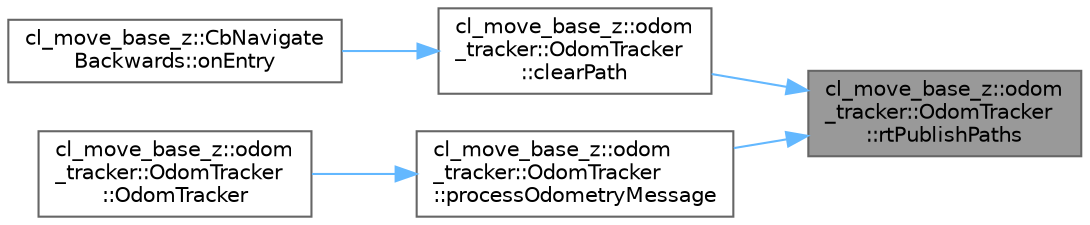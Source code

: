 digraph "cl_move_base_z::odom_tracker::OdomTracker::rtPublishPaths"
{
 // LATEX_PDF_SIZE
  bgcolor="transparent";
  edge [fontname=Helvetica,fontsize=10,labelfontname=Helvetica,labelfontsize=10];
  node [fontname=Helvetica,fontsize=10,shape=box,height=0.2,width=0.4];
  rankdir="RL";
  Node1 [label="cl_move_base_z::odom\l_tracker::OdomTracker\l::rtPublishPaths",height=0.2,width=0.4,color="gray40", fillcolor="grey60", style="filled", fontcolor="black",tooltip=" "];
  Node1 -> Node2 [dir="back",color="steelblue1",style="solid"];
  Node2 [label="cl_move_base_z::odom\l_tracker::OdomTracker\l::clearPath",height=0.2,width=0.4,color="grey40", fillcolor="white", style="filled",URL="$classcl__move__base__z_1_1odom__tracker_1_1OdomTracker.html#a93a14e15e3e623f530e056f403bf7644",tooltip=" "];
  Node2 -> Node3 [dir="back",color="steelblue1",style="solid"];
  Node3 [label="cl_move_base_z::CbNavigate\lBackwards::onEntry",height=0.2,width=0.4,color="grey40", fillcolor="white", style="filled",URL="$classcl__move__base__z_1_1CbNavigateBackwards.html#a545a5282f0ef6b0080b46002d6037567",tooltip=" "];
  Node1 -> Node4 [dir="back",color="steelblue1",style="solid"];
  Node4 [label="cl_move_base_z::odom\l_tracker::OdomTracker\l::processOdometryMessage",height=0.2,width=0.4,color="grey40", fillcolor="white", style="filled",URL="$classcl__move__base__z_1_1odom__tracker_1_1OdomTracker.html#a12c5a839cfde2e8f2f55a5e0c9647b18",tooltip="odom callback: Updates the path - this must be called periodically for each odometry message."];
  Node4 -> Node5 [dir="back",color="steelblue1",style="solid"];
  Node5 [label="cl_move_base_z::odom\l_tracker::OdomTracker\l::OdomTracker",height=0.2,width=0.4,color="grey40", fillcolor="white", style="filled",URL="$classcl__move__base__z_1_1odom__tracker_1_1OdomTracker.html#a99e1f405d0b3ec3e9fc73e666793c409",tooltip=" "];
}
